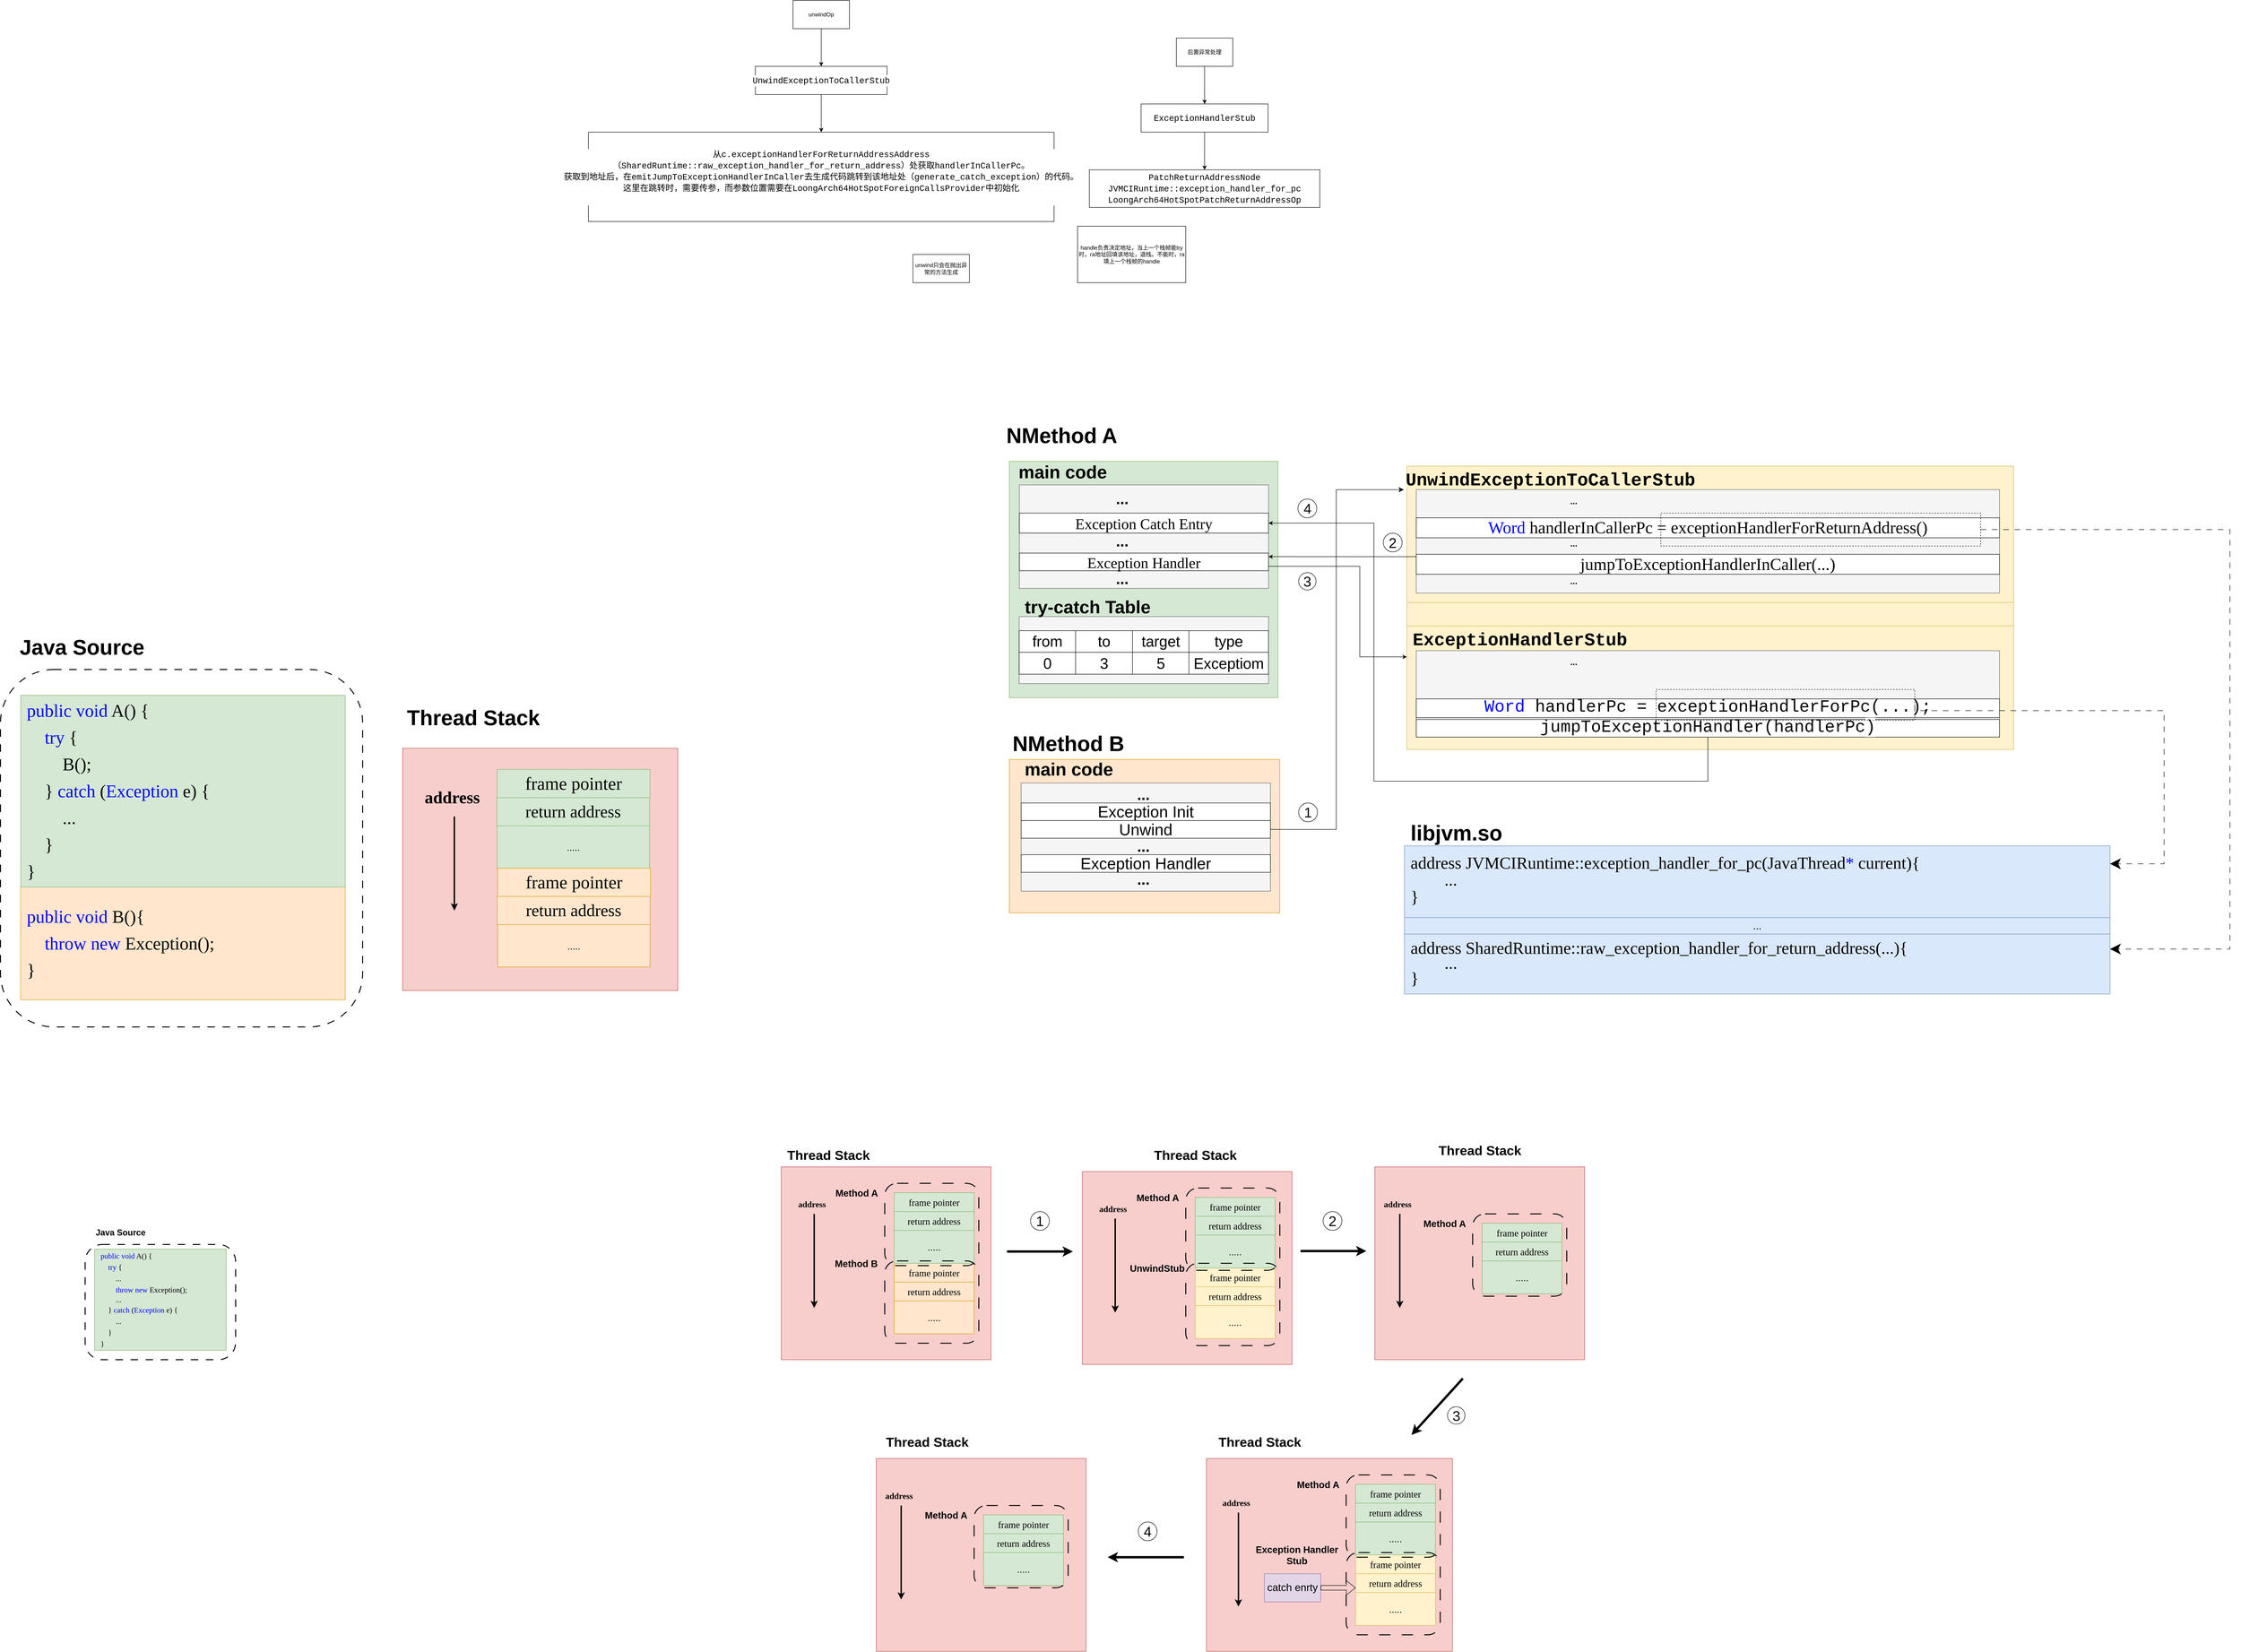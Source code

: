 <mxfile version="26.0.16">
  <diagram name="Page-1" id="4YrAdiVkWdqYPJvzFATW">
    <mxGraphModel dx="5219" dy="3057" grid="1" gridSize="10" guides="1" tooltips="1" connect="0" arrows="1" fold="1" page="1" pageScale="1" pageWidth="827" pageHeight="1169" math="0" shadow="0">
      <root>
        <mxCell id="0" />
        <mxCell id="1" parent="0" />
        <mxCell id="Yd-jyAuAfmwtTGMBvbzd-26" value="" style="rounded=0;whiteSpace=wrap;html=1;fillColor=#ffe6cc;strokeColor=#d79b00;" parent="1" vertex="1">
          <mxGeometry x="565" y="1443.75" width="575" height="326.25" as="geometry" />
        </mxCell>
        <mxCell id="Yd-jyAuAfmwtTGMBvbzd-25" value="" style="rounded=0;whiteSpace=wrap;html=1;fillColor=#d5e8d4;strokeColor=#82b366;" parent="1" vertex="1">
          <mxGeometry x="565" y="810" width="571" height="502.5" as="geometry" />
        </mxCell>
        <mxCell id="Yd-jyAuAfmwtTGMBvbzd-23" value="" style="rounded=0;whiteSpace=wrap;html=1;fillColor=#f8cecc;strokeColor=#b85450;" parent="1" vertex="1">
          <mxGeometry x="-725" y="1420" width="585" height="515" as="geometry" />
        </mxCell>
        <mxCell id="Yd-jyAuAfmwtTGMBvbzd-8" value="" style="rounded=0;whiteSpace=wrap;html=1;fillColor=#fff2cc;strokeColor=#d6b656;" parent="1" vertex="1">
          <mxGeometry x="1410" y="1160" width="1290" height="262.5" as="geometry" />
        </mxCell>
        <mxCell id="Yd-jyAuAfmwtTGMBvbzd-7" value="" style="rounded=0;whiteSpace=wrap;html=1;fillColor=#fff2cc;strokeColor=#d6b656;" parent="1" vertex="1">
          <mxGeometry x="1410" y="1110" width="1290" height="50" as="geometry" />
        </mxCell>
        <mxCell id="Yd-jyAuAfmwtTGMBvbzd-1" value="" style="rounded=0;whiteSpace=wrap;html=1;fillColor=#fff2cc;strokeColor=#d6b656;" parent="1" vertex="1">
          <mxGeometry x="1410" y="820" width="1290" height="290" as="geometry" />
        </mxCell>
        <mxCell id="ouLHwBcPtctMDlgviZbk-109" value="" style="rounded=0;whiteSpace=wrap;html=1;fillColor=#f5f5f5;fontColor=#333333;strokeColor=#666666;" parent="1" vertex="1">
          <mxGeometry x="585.75" y="1140" width="530.25" height="142.5" as="geometry" />
        </mxCell>
        <mxCell id="r-9AEfIxWcx4-3-EoZzo-4" value="" style="edgeStyle=orthogonalEdgeStyle;rounded=0;orthogonalLoop=1;jettySize=auto;html=1;" parent="1" source="r-9AEfIxWcx4-3-EoZzo-1" target="r-9AEfIxWcx4-3-EoZzo-3" edge="1">
          <mxGeometry relative="1" as="geometry" />
        </mxCell>
        <mxCell id="r-9AEfIxWcx4-3-EoZzo-1" value="unwindOp" style="rounded=0;whiteSpace=wrap;html=1;" parent="1" vertex="1">
          <mxGeometry x="105" y="-170" width="120" height="60" as="geometry" />
        </mxCell>
        <mxCell id="r-9AEfIxWcx4-3-EoZzo-7" value="" style="edgeStyle=orthogonalEdgeStyle;rounded=0;orthogonalLoop=1;jettySize=auto;html=1;" parent="1" source="r-9AEfIxWcx4-3-EoZzo-3" target="r-9AEfIxWcx4-3-EoZzo-6" edge="1">
          <mxGeometry relative="1" as="geometry" />
        </mxCell>
        <mxCell id="r-9AEfIxWcx4-3-EoZzo-3" value="&lt;div style=&quot;background-color: rgb(255, 255, 255); font-family: Consolas, &amp;quot;Courier New&amp;quot;, monospace; font-size: 18px; line-height: 24px; white-space: pre;&quot;&gt;UnwindExceptionToCallerStub&lt;/div&gt;" style="rounded=0;whiteSpace=wrap;html=1;" parent="1" vertex="1">
          <mxGeometry x="25" y="-30" width="280" height="60" as="geometry" />
        </mxCell>
        <mxCell id="r-9AEfIxWcx4-3-EoZzo-6" value="&lt;div style=&quot;background-color: rgb(255, 255, 255); font-family: Consolas, &amp;quot;Courier New&amp;quot;, monospace; font-size: 18px; line-height: 24px; white-space: pre;&quot;&gt;从&lt;span style=&quot;color: light-dark(rgb(0, 0, 0), rgb(255, 255, 255));&quot;&gt;c.exceptionHandlerForReturnAddressAddress&lt;/span&gt;&lt;/div&gt;&lt;div style=&quot;background-color: rgb(255, 255, 255); font-family: Consolas, &amp;quot;Courier New&amp;quot;, monospace; font-size: 18px; line-height: 24px; white-space: pre;&quot;&gt;&lt;span style=&quot;color: light-dark(rgb(0, 0, 0), rgb(255, 255, 255));&quot;&gt;（&lt;/span&gt;&lt;span style=&quot;color: light-dark(rgb(0, 0, 0), rgb(255, 255, 255));&quot;&gt;SharedRuntime::raw_exception_handler_for_return_address&lt;/span&gt;&lt;span style=&quot;color: light-dark(rgb(0, 0, 0), rgb(255, 255, 255));&quot;&gt;）处获取&lt;/span&gt;&lt;span style=&quot;color: light-dark(rgb(0, 0, 0), rgb(255, 255, 255));&quot;&gt;handlerInCallerPc。&lt;/span&gt;&lt;/div&gt;&lt;div style=&quot;background-color: rgb(255, 255, 255); font-family: Consolas, &amp;quot;Courier New&amp;quot;, monospace; font-size: 18px; line-height: 24px; white-space: pre;&quot;&gt;&lt;span style=&quot;color: light-dark(rgb(0, 0, 0), rgb(255, 255, 255));&quot;&gt;获取到地址后，在&lt;/span&gt;&lt;span style=&quot;color: light-dark(rgb(0, 0, 0), rgb(255, 255, 255));&quot;&gt;emitJumpToExceptionHandlerInCaller去生成代码跳转到该地址处（&lt;/span&gt;&lt;span style=&quot;color: light-dark(rgb(0, 0, 0), rgb(255, 255, 255));&quot;&gt;generate_catch_exception&lt;/span&gt;&lt;span style=&quot;color: light-dark(rgb(0, 0, 0), rgb(255, 255, 255)); background-color: light-dark(rgb(255, 255, 255), rgb(18, 18, 18));&quot;&gt;）的代码。&lt;/span&gt;&lt;/div&gt;&lt;div style=&quot;background-color: rgb(255, 255, 255); font-family: Consolas, &amp;quot;Courier New&amp;quot;, monospace; font-size: 18px; line-height: 24px; white-space: pre;&quot;&gt;&lt;span style=&quot;color: light-dark(rgb(0, 0, 0), rgb(255, 255, 255));&quot;&gt;这里在跳转时，需要传参，而参数位置需要在&lt;/span&gt;&lt;span style=&quot;color: light-dark(rgb(0, 0, 0), rgb(255, 255, 255));&quot;&gt;LoongArch64HotSpotForeignCallsProvider中初始化&lt;/span&gt;&lt;/div&gt;&lt;div style=&quot;background-color: rgb(255, 255, 255); font-family: Consolas, &amp;quot;Courier New&amp;quot;, monospace; font-size: 18px; line-height: 24px; white-space: pre;&quot;&gt;&lt;span style=&quot;color: light-dark(rgb(0, 0, 0), rgb(255, 255, 255));&quot;&gt;&lt;br&gt;&lt;/span&gt;&lt;/div&gt;" style="rounded=0;whiteSpace=wrap;html=1;" parent="1" vertex="1">
          <mxGeometry x="-330" y="110" width="990" height="190" as="geometry" />
        </mxCell>
        <mxCell id="r-9AEfIxWcx4-3-EoZzo-10" value="" style="edgeStyle=orthogonalEdgeStyle;rounded=0;orthogonalLoop=1;jettySize=auto;html=1;" parent="1" source="r-9AEfIxWcx4-3-EoZzo-8" target="r-9AEfIxWcx4-3-EoZzo-9" edge="1">
          <mxGeometry relative="1" as="geometry" />
        </mxCell>
        <mxCell id="r-9AEfIxWcx4-3-EoZzo-8" value="后置异常处理" style="rounded=0;whiteSpace=wrap;html=1;" parent="1" vertex="1">
          <mxGeometry x="920" y="-90" width="120" height="60" as="geometry" />
        </mxCell>
        <mxCell id="r-9AEfIxWcx4-3-EoZzo-12" value="" style="edgeStyle=orthogonalEdgeStyle;rounded=0;orthogonalLoop=1;jettySize=auto;html=1;" parent="1" source="r-9AEfIxWcx4-3-EoZzo-9" target="r-9AEfIxWcx4-3-EoZzo-11" edge="1">
          <mxGeometry relative="1" as="geometry" />
        </mxCell>
        <mxCell id="r-9AEfIxWcx4-3-EoZzo-9" value="&lt;div style=&quot;background-color: rgb(255, 255, 255); font-family: Consolas, &amp;quot;Courier New&amp;quot;, monospace; font-size: 18px; line-height: 24px; white-space: pre;&quot;&gt;ExceptionHandlerStub&lt;/div&gt;" style="whiteSpace=wrap;html=1;rounded=0;" parent="1" vertex="1">
          <mxGeometry x="845" y="50" width="270" height="60" as="geometry" />
        </mxCell>
        <mxCell id="r-9AEfIxWcx4-3-EoZzo-11" value="&lt;div style=&quot;background-color: rgb(255, 255, 255); font-family: Consolas, &amp;quot;Courier New&amp;quot;, monospace; font-size: 18px; line-height: 24px; white-space: pre;&quot;&gt;PatchReturnAddressNode&lt;/div&gt;&lt;div style=&quot;background-color: rgb(255, 255, 255); font-family: Consolas, &amp;quot;Courier New&amp;quot;, monospace; font-size: 18px; line-height: 24px; white-space: pre;&quot;&gt;&lt;div style=&quot;line-height: 24px;&quot;&gt;JVMCIRuntime::exception_handler_for_pc&lt;/div&gt;&lt;div style=&quot;line-height: 24px;&quot;&gt;&lt;div style=&quot;line-height: 24px;&quot;&gt;LoongArch64HotSpotPatchReturnAddressOp&lt;/div&gt;&lt;/div&gt;&lt;/div&gt;" style="whiteSpace=wrap;html=1;rounded=0;" parent="1" vertex="1">
          <mxGeometry x="735" y="190" width="490" height="80" as="geometry" />
        </mxCell>
        <mxCell id="r-9AEfIxWcx4-3-EoZzo-14" value="handle负责决定地址，当上一个栈帧能try时，ra地址回填该地址，退栈。不能时，ra填上一个栈帧的handle" style="whiteSpace=wrap;html=1;" parent="1" vertex="1">
          <mxGeometry x="710" y="310" width="230" height="120" as="geometry" />
        </mxCell>
        <mxCell id="r-9AEfIxWcx4-3-EoZzo-15" value="unwind只会在抛出异常的方法生成" style="whiteSpace=wrap;html=1;" parent="1" vertex="1">
          <mxGeometry x="360" y="370" width="120" height="60" as="geometry" />
        </mxCell>
        <mxCell id="EBi-hcrwRFbOIUl8jDD--5" value="&lt;div style=&quot;white-space: pre; line-height: 150%;&quot;&gt;&lt;div&gt;&lt;font face=&quot;Verdana&quot; style=&quot;line-height: 150%; font-size: 38px;&quot;&gt;&lt;span style=&quot;color: rgb(0, 0, 255);&quot;&gt;public&lt;/span&gt; &lt;span style=&quot;color: rgb(0, 0, 255);&quot;&gt;void&lt;/span&gt; B(){&lt;/font&gt;&lt;/div&gt;&lt;div&gt;&lt;font face=&quot;Verdana&quot; style=&quot;line-height: 150%; font-size: 38px;&quot;&gt;&amp;nbsp; &amp;nbsp; &lt;span style=&quot;color: rgb(0, 0, 255);&quot;&gt;throw&lt;/span&gt; &lt;span style=&quot;color: rgb(0, 0, 255);&quot;&gt;new&lt;/span&gt; Exception();&lt;/font&gt;&lt;/div&gt;&lt;div&gt;&lt;font face=&quot;Verdana&quot; style=&quot;line-height: 150%; font-size: 38px;&quot;&gt;}&lt;/font&gt;&lt;/div&gt;&lt;/div&gt;" style="rounded=0;whiteSpace=wrap;html=1;align=left;fillColor=#ffe6cc;strokeColor=#d79b00;spacing=13;" parent="1" vertex="1">
          <mxGeometry x="-1537" y="1715" width="690" height="240" as="geometry" />
        </mxCell>
        <mxCell id="EBi-hcrwRFbOIUl8jDD--7" value="&lt;div style=&quot;white-space: pre; line-height: 150%;&quot;&gt;&lt;div&gt;&lt;font face=&quot;Verdana&quot; style=&quot;line-height: 150%; font-size: 38px;&quot;&gt;&lt;span style=&quot;color: rgb(0, 0, 255);&quot;&gt;public&lt;/span&gt; &lt;span style=&quot;color: rgb(0, 0, 255);&quot;&gt;void&lt;/span&gt; A() {&lt;/font&gt;&lt;/div&gt;&lt;div&gt;&lt;font face=&quot;Verdana&quot; style=&quot;line-height: 150%; font-size: 38px;&quot;&gt;&amp;nbsp; &amp;nbsp; &lt;span style=&quot;background-color: light-dark(rgb(213, 232, 212), rgb(255, 255, 255));&quot;&gt;&lt;span style=&quot;color: rgb(0, 0, 255);&quot;&gt;try&lt;/span&gt;&lt;span style=&quot;color: light-dark(rgb(0, 0, 0), rgb(255, 255, 255));&quot;&gt; {&lt;/span&gt;&lt;/span&gt;&lt;/font&gt;&lt;/div&gt;&lt;div&gt;&lt;div&gt;&lt;font face=&quot;Verdana&quot; style=&quot;background-color: light-dark(rgb(213, 232, 212), rgb(255, 255, 255)); line-height: 150%; font-size: 38px;&quot;&gt;&amp;nbsp; &amp;nbsp;     B();&lt;/font&gt;&lt;/div&gt;&lt;div&gt;&lt;font face=&quot;Verdana&quot; style=&quot;background-color: light-dark(rgb(213, 232, 212), rgb(255, 255, 255)); line-height: 150%; font-size: 38px;&quot;&gt;    } &lt;span style=&quot;color: rgb(0, 0, 255);&quot;&gt;catch&lt;/span&gt; (&lt;span style=&quot;color: rgb(0, 0, 255);&quot;&gt;Exception&lt;/span&gt; e) {&lt;/font&gt;&lt;/div&gt;&lt;div&gt;&lt;font face=&quot;Verdana&quot; style=&quot;background-color: light-dark(rgb(213, 232, 212), rgb(255, 255, 255)); line-height: 150%; font-size: 38px;&quot;&gt;&amp;nbsp; &amp;nbsp;     &lt;font style=&quot;color: rgb(0, 0, 0);&quot;&gt;...&lt;/font&gt;&lt;/font&gt;&lt;/div&gt;&lt;/div&gt;&lt;div&gt;&lt;font face=&quot;Verdana&quot; style=&quot;line-height: 150%; font-size: 38px;&quot;&gt;&lt;span style=&quot;color: light-dark(rgb(0, 0, 0), rgb(255, 255, 255)); background-color: light-dark(rgb(213, 232, 212), rgb(255, 255, 255));&quot;&gt;    }&lt;/span&gt;&lt;/font&gt;&lt;/div&gt;&lt;div&gt;&lt;font face=&quot;Verdana&quot; style=&quot;line-height: 150%; font-size: 38px;&quot;&gt;}&lt;/font&gt;&lt;/div&gt;&lt;/div&gt;" style="rounded=0;whiteSpace=wrap;html=1;align=left;fillColor=#d5e8d4;strokeColor=#82b366;spacing=13;" parent="1" vertex="1">
          <mxGeometry x="-1537" y="1307.5" width="690" height="407.5" as="geometry" />
        </mxCell>
        <mxCell id="EBi-hcrwRFbOIUl8jDD--14" value="" style="rounded=0;whiteSpace=wrap;html=1;fillColor=#f5f5f5;fontColor=#333333;strokeColor=#666666;" parent="1" vertex="1">
          <mxGeometry x="590" y="1493.75" width="530" height="230" as="geometry" />
        </mxCell>
        <mxCell id="EBi-hcrwRFbOIUl8jDD--15" value="&lt;font&gt;Exception Init&lt;/font&gt;" style="rounded=0;whiteSpace=wrap;html=1;fontSize=34;" parent="1" vertex="1">
          <mxGeometry x="590" y="1536.25" width="530" height="37.5" as="geometry" />
        </mxCell>
        <mxCell id="EBi-hcrwRFbOIUl8jDD--16" value="&lt;b&gt;&lt;font style=&quot;font-size: 45px;&quot;&gt;NMethod B&lt;/font&gt;&lt;/b&gt;" style="text;html=1;align=center;verticalAlign=middle;resizable=0;points=[];autosize=1;strokeColor=none;fillColor=none;" parent="1" vertex="1">
          <mxGeometry x="560" y="1375" width="260" height="70" as="geometry" />
        </mxCell>
        <mxCell id="EBi-hcrwRFbOIUl8jDD--17" value="&lt;b&gt;&lt;font&gt;main code&lt;/font&gt;&lt;/b&gt;" style="text;html=1;align=center;verticalAlign=middle;resizable=0;points=[];autosize=1;strokeColor=none;fillColor=none;fontSize=38;" parent="1" vertex="1">
          <mxGeometry x="586.25" y="1435" width="210" height="60" as="geometry" />
        </mxCell>
        <mxCell id="EBi-hcrwRFbOIUl8jDD--21" value="&lt;b&gt;&lt;font&gt;...&lt;/font&gt;&lt;/b&gt;" style="text;html=1;align=center;verticalAlign=middle;whiteSpace=wrap;rounded=0;fontSize=32;" parent="1" vertex="1">
          <mxGeometry x="820" y="1503.75" width="60" height="30" as="geometry" />
        </mxCell>
        <mxCell id="EBi-hcrwRFbOIUl8jDD--22" value="&lt;b&gt;&lt;font&gt;...&lt;/font&gt;&lt;/b&gt;" style="text;html=1;align=center;verticalAlign=middle;whiteSpace=wrap;rounded=0;fontSize=32;" parent="1" vertex="1">
          <mxGeometry x="820" y="1613.75" width="60" height="30" as="geometry" />
        </mxCell>
        <mxCell id="EBi-hcrwRFbOIUl8jDD--23" value="&lt;b&gt;&lt;font&gt;...&lt;/font&gt;&lt;/b&gt;" style="text;html=1;align=center;verticalAlign=middle;whiteSpace=wrap;rounded=0;fontSize=32;" parent="1" vertex="1">
          <mxGeometry x="820" y="1683.75" width="60" height="30" as="geometry" />
        </mxCell>
        <mxCell id="ouLHwBcPtctMDlgviZbk-4" value="&lt;font face=&quot;Verdana&quot; style=&quot;font-size: 36px;&quot;&gt;return address&lt;/font&gt;" style="rounded=0;whiteSpace=wrap;html=1;fillColor=#d5e8d4;strokeColor=#82b366;" parent="1" vertex="1">
          <mxGeometry x="-525" y="1525" width="325" height="60" as="geometry" />
        </mxCell>
        <mxCell id="ouLHwBcPtctMDlgviZbk-5" value="&lt;font face=&quot;Verdana&quot; style=&quot;font-size: 38px;&quot;&gt;frame pointer&lt;/font&gt;" style="rounded=0;whiteSpace=wrap;html=1;fillColor=#d5e8d4;strokeColor=#82b366;spacing=13;" parent="1" vertex="1">
          <mxGeometry x="-524" y="1465" width="325" height="60" as="geometry" />
        </mxCell>
        <mxCell id="ouLHwBcPtctMDlgviZbk-6" value="&lt;font style=&quot;font-size: 20px;&quot;&gt;.....&lt;/font&gt;" style="rounded=0;whiteSpace=wrap;html=1;fillColor=#d5e8d4;strokeColor=#82b366;" parent="1" vertex="1">
          <mxGeometry x="-524" y="1585" width="324" height="90" as="geometry" />
        </mxCell>
        <mxCell id="ouLHwBcPtctMDlgviZbk-41" value="" style="rounded=0;whiteSpace=wrap;html=1;fillColor=#f5f5f5;fontColor=#333333;strokeColor=#666666;" parent="1" vertex="1">
          <mxGeometry x="586.25" y="860" width="529.75" height="220" as="geometry" />
        </mxCell>
        <mxCell id="ouLHwBcPtctMDlgviZbk-42" value="&lt;font style=&quot;font-size: 32px;&quot; face=&quot;Verdana&quot;&gt;Exception Catch Entry&lt;/font&gt;" style="rounded=0;whiteSpace=wrap;html=1;fontSize=38;" parent="1" vertex="1">
          <mxGeometry x="586.25" y="920" width="529.75" height="42.5" as="geometry" />
        </mxCell>
        <mxCell id="ouLHwBcPtctMDlgviZbk-43" value="&lt;b&gt;&lt;font&gt;NMethod A&lt;/font&gt;&lt;/b&gt;" style="text;html=1;align=center;verticalAlign=middle;resizable=0;points=[];autosize=1;strokeColor=none;fillColor=none;fontSize=45;" parent="1" vertex="1">
          <mxGeometry x="546" y="720" width="260" height="70" as="geometry" />
        </mxCell>
        <mxCell id="ouLHwBcPtctMDlgviZbk-44" value="&lt;b&gt;&lt;font&gt;main code&lt;/font&gt;&lt;/b&gt;" style="text;html=1;align=center;verticalAlign=middle;resizable=0;points=[];autosize=1;strokeColor=none;fillColor=none;fontSize=38;" parent="1" vertex="1">
          <mxGeometry x="572.75" y="802.5" width="210" height="60" as="geometry" />
        </mxCell>
        <mxCell id="Yd-jyAuAfmwtTGMBvbzd-20" style="edgeStyle=orthogonalEdgeStyle;rounded=0;orthogonalLoop=1;jettySize=auto;html=1;entryX=0;entryY=0.25;entryDx=0;entryDy=0;exitX=1;exitY=0.75;exitDx=0;exitDy=0;" parent="1" source="ouLHwBcPtctMDlgviZbk-45" target="Yd-jyAuAfmwtTGMBvbzd-8" edge="1">
          <mxGeometry relative="1" as="geometry">
            <Array as="points">
              <mxPoint x="1310" y="1033" />
              <mxPoint x="1310" y="1226" />
            </Array>
          </mxGeometry>
        </mxCell>
        <mxCell id="ouLHwBcPtctMDlgviZbk-45" value="&lt;font style=&quot;font-size: 32px;&quot; face=&quot;Verdana&quot;&gt;Exception Handler&lt;/font&gt;" style="rounded=0;whiteSpace=wrap;html=1;fontSize=38;" parent="1" vertex="1">
          <mxGeometry x="586.25" y="1005" width="529.75" height="37.5" as="geometry" />
        </mxCell>
        <mxCell id="ouLHwBcPtctMDlgviZbk-46" value="&lt;b&gt;&lt;font&gt;...&lt;/font&gt;&lt;/b&gt;" style="text;html=1;align=center;verticalAlign=middle;whiteSpace=wrap;rounded=0;fontSize=32;" parent="1" vertex="1">
          <mxGeometry x="775" y="875" width="60" height="30" as="geometry" />
        </mxCell>
        <mxCell id="ouLHwBcPtctMDlgviZbk-47" value="&lt;b&gt;&lt;font&gt;...&lt;/font&gt;&lt;/b&gt;" style="text;html=1;align=center;verticalAlign=middle;whiteSpace=wrap;rounded=0;fontSize=32;" parent="1" vertex="1">
          <mxGeometry x="775" y="965" width="60" height="30" as="geometry" />
        </mxCell>
        <mxCell id="ouLHwBcPtctMDlgviZbk-48" value="&lt;b&gt;&lt;font&gt;...&lt;/font&gt;&lt;/b&gt;" style="text;html=1;align=center;verticalAlign=middle;whiteSpace=wrap;rounded=0;fontSize=32;" parent="1" vertex="1">
          <mxGeometry x="775" y="1045" width="60" height="30" as="geometry" />
        </mxCell>
        <mxCell id="ouLHwBcPtctMDlgviZbk-59" value="" style="shape=table;startSize=0;container=1;collapsible=0;childLayout=tableLayout;fontSize=16;" parent="1" vertex="1">
          <mxGeometry x="585.75" y="1170" width="530.25" height="92.5" as="geometry" />
        </mxCell>
        <mxCell id="ouLHwBcPtctMDlgviZbk-75" style="shape=tableRow;horizontal=0;startSize=0;swimlaneHead=0;swimlaneBody=0;strokeColor=inherit;top=0;left=0;bottom=0;right=0;collapsible=0;dropTarget=0;fillColor=none;points=[[0,0.5],[1,0.5]];portConstraint=eastwest;fontSize=16;" parent="ouLHwBcPtctMDlgviZbk-59" vertex="1">
          <mxGeometry width="530.25" height="46" as="geometry" />
        </mxCell>
        <mxCell id="ouLHwBcPtctMDlgviZbk-76" value="&lt;font&gt;from&lt;/font&gt;" style="shape=partialRectangle;html=1;whiteSpace=wrap;connectable=0;strokeColor=inherit;overflow=hidden;fillColor=none;top=0;left=0;bottom=0;right=0;pointerEvents=1;fontSize=32;" parent="ouLHwBcPtctMDlgviZbk-75" vertex="1">
          <mxGeometry width="120" height="46" as="geometry">
            <mxRectangle width="120" height="46" as="alternateBounds" />
          </mxGeometry>
        </mxCell>
        <mxCell id="ouLHwBcPtctMDlgviZbk-77" value="&lt;font&gt;to&lt;/font&gt;" style="shape=partialRectangle;html=1;whiteSpace=wrap;connectable=0;strokeColor=inherit;overflow=hidden;fillColor=none;top=0;left=0;bottom=0;right=0;pointerEvents=1;fontSize=32;" parent="ouLHwBcPtctMDlgviZbk-75" vertex="1">
          <mxGeometry x="120" width="121" height="46" as="geometry">
            <mxRectangle width="121" height="46" as="alternateBounds" />
          </mxGeometry>
        </mxCell>
        <mxCell id="ouLHwBcPtctMDlgviZbk-81" value="&lt;font&gt;target&lt;/font&gt;" style="shape=partialRectangle;html=1;whiteSpace=wrap;connectable=0;strokeColor=inherit;overflow=hidden;fillColor=none;top=0;left=0;bottom=0;right=0;pointerEvents=1;fontSize=32;" parent="ouLHwBcPtctMDlgviZbk-75" vertex="1">
          <mxGeometry x="241" width="120" height="46" as="geometry">
            <mxRectangle width="120" height="46" as="alternateBounds" />
          </mxGeometry>
        </mxCell>
        <mxCell id="ouLHwBcPtctMDlgviZbk-82" value="&lt;font&gt;type&lt;/font&gt;" style="shape=partialRectangle;html=1;whiteSpace=wrap;connectable=0;strokeColor=inherit;overflow=hidden;fillColor=none;top=0;left=0;bottom=0;right=0;pointerEvents=1;fontSize=32;" parent="ouLHwBcPtctMDlgviZbk-75" vertex="1">
          <mxGeometry x="361" width="169" height="46" as="geometry">
            <mxRectangle width="169" height="46" as="alternateBounds" />
          </mxGeometry>
        </mxCell>
        <mxCell id="ouLHwBcPtctMDlgviZbk-83" style="shape=tableRow;horizontal=0;startSize=0;swimlaneHead=0;swimlaneBody=0;strokeColor=inherit;top=0;left=0;bottom=0;right=0;collapsible=0;dropTarget=0;fillColor=none;points=[[0,0.5],[1,0.5]];portConstraint=eastwest;fontSize=16;" parent="ouLHwBcPtctMDlgviZbk-59" vertex="1">
          <mxGeometry y="46" width="530.25" height="47" as="geometry" />
        </mxCell>
        <mxCell id="ouLHwBcPtctMDlgviZbk-84" value="0" style="shape=partialRectangle;html=1;whiteSpace=wrap;connectable=0;strokeColor=inherit;overflow=hidden;fillColor=none;top=0;left=0;bottom=0;right=0;pointerEvents=1;fontSize=32;" parent="ouLHwBcPtctMDlgviZbk-83" vertex="1">
          <mxGeometry width="120" height="47" as="geometry">
            <mxRectangle width="120" height="47" as="alternateBounds" />
          </mxGeometry>
        </mxCell>
        <mxCell id="ouLHwBcPtctMDlgviZbk-85" value="3" style="shape=partialRectangle;html=1;whiteSpace=wrap;connectable=0;strokeColor=inherit;overflow=hidden;fillColor=none;top=0;left=0;bottom=0;right=0;pointerEvents=1;fontSize=32;" parent="ouLHwBcPtctMDlgviZbk-83" vertex="1">
          <mxGeometry x="120" width="121" height="47" as="geometry">
            <mxRectangle width="121" height="47" as="alternateBounds" />
          </mxGeometry>
        </mxCell>
        <mxCell id="ouLHwBcPtctMDlgviZbk-86" value="5" style="shape=partialRectangle;html=1;whiteSpace=wrap;connectable=0;strokeColor=inherit;overflow=hidden;fillColor=none;top=0;left=0;bottom=0;right=0;pointerEvents=1;fontSize=32;" parent="ouLHwBcPtctMDlgviZbk-83" vertex="1">
          <mxGeometry x="241" width="120" height="47" as="geometry">
            <mxRectangle width="120" height="47" as="alternateBounds" />
          </mxGeometry>
        </mxCell>
        <mxCell id="ouLHwBcPtctMDlgviZbk-87" value="Exceptiom" style="shape=partialRectangle;html=1;whiteSpace=wrap;connectable=0;strokeColor=inherit;overflow=hidden;fillColor=none;top=0;left=0;bottom=0;right=0;pointerEvents=1;fontSize=32;" parent="ouLHwBcPtctMDlgviZbk-83" vertex="1">
          <mxGeometry x="361" width="169" height="47" as="geometry">
            <mxRectangle width="169" height="47" as="alternateBounds" />
          </mxGeometry>
        </mxCell>
        <mxCell id="ouLHwBcPtctMDlgviZbk-110" value="&lt;b&gt;&lt;font style=&quot;font-size: 38px;&quot;&gt;try-catch Table&lt;/font&gt;&lt;/b&gt;" style="text;html=1;align=center;verticalAlign=middle;resizable=0;points=[];autosize=1;strokeColor=none;fillColor=none;" parent="1" vertex="1">
          <mxGeometry x="586.25" y="1090" width="290" height="60" as="geometry" />
        </mxCell>
        <mxCell id="ouLHwBcPtctMDlgviZbk-111" value="&lt;div style=&quot;line-height: 24px;&quot;&gt;&lt;div style=&quot;white-space: pre;&quot;&gt;&lt;div style=&quot;line-height: 24px;&quot;&gt;&lt;div style=&quot;line-height: 24px;&quot;&gt;&lt;span style=&quot;background-color: light-dark(rgb(218, 232, 252), rgb(18, 18, 18));&quot;&gt;&lt;font face=&quot;Verdana&quot; style=&quot;font-size: 36px;&quot;&gt;address SharedRuntime::raw_exception_handler_for_return_address(...){&lt;/font&gt;&lt;/span&gt;&lt;/div&gt;&lt;div style=&quot;line-height: 24px;&quot;&gt;&lt;span style=&quot;background-color: light-dark(rgb(218, 232, 252), rgb(18, 18, 18));&quot;&gt;&lt;font face=&quot;Verdana&quot; style=&quot;font-size: 36px;&quot;&gt;&lt;span style=&quot;white-space: pre;&quot;&gt;&#x9;&lt;/span&gt;...&lt;br&gt;&lt;/font&gt;&lt;/span&gt;&lt;/div&gt;&lt;div style=&quot;line-height: 24px;&quot;&gt;&lt;span style=&quot;background-color: light-dark(rgb(218, 232, 252), rgb(18, 18, 18));&quot;&gt;&lt;font face=&quot;Verdana&quot; style=&quot;font-size: 36px;&quot;&gt;}&lt;/font&gt;&lt;/span&gt;&lt;/div&gt;&lt;/div&gt;&lt;/div&gt;&lt;/div&gt;" style="rounded=0;whiteSpace=wrap;html=1;fillColor=#dae8fc;strokeColor=#6c8ebf;align=left;verticalAlign=top;spacing=13;" parent="1" vertex="1">
          <mxGeometry x="1405" y="1815" width="1500" height="127.5" as="geometry" />
        </mxCell>
        <mxCell id="ouLHwBcPtctMDlgviZbk-112" value="&lt;font style=&quot;font-size: 45px;&quot;&gt;&lt;b&gt;libjvm.so&lt;/b&gt;&lt;/font&gt;" style="text;html=1;align=center;verticalAlign=middle;resizable=0;points=[];autosize=1;strokeColor=none;fillColor=none;fontSize=28;" parent="1" vertex="1">
          <mxGeometry x="1405" y="1565" width="220" height="70" as="geometry" />
        </mxCell>
        <mxCell id="ouLHwBcPtctMDlgviZbk-113" value="&lt;font style=&quot;font-size: 22px;&quot;&gt;...&lt;/font&gt;" style="rounded=0;whiteSpace=wrap;html=1;fillColor=#dae8fc;strokeColor=#6c8ebf;" parent="1" vertex="1">
          <mxGeometry x="1405" y="1780" width="1500" height="35" as="geometry" />
        </mxCell>
        <mxCell id="ouLHwBcPtctMDlgviZbk-114" value="&lt;div style=&quot;forced-color-adjust: none; color: rgb(0, 0, 0); font-style: normal; font-variant-ligatures: normal; font-variant-caps: normal; font-weight: 400; letter-spacing: normal; orphans: 2; text-indent: 0px; text-transform: none; widows: 2; word-spacing: 0px; -webkit-text-stroke-width: 0px; white-space: pre; text-decoration-thickness: initial; text-decoration-style: initial; text-decoration-color: initial;&quot;&gt;&lt;div style=&quot;line-height: 100%;&quot;&gt;&lt;div&gt;&lt;span style=&quot;background-color: light-dark(rgb(218, 232, 252), rgb(237, 237, 237));&quot;&gt;&lt;font face=&quot;Verdana&quot; style=&quot;line-height: 100%; font-size: 36px;&quot;&gt;address JVMCIRuntime::exception_handler_for_pc(JavaThread&lt;span style=&quot;color: rgb(0, 0, 255);&quot;&gt;*&lt;/span&gt; current){&lt;/font&gt;&lt;/span&gt;&lt;/div&gt;&lt;div&gt;&lt;span style=&quot;background-color: light-dark(rgb(218, 232, 252), rgb(237, 237, 237));&quot;&gt;&lt;font face=&quot;Verdana&quot; style=&quot;line-height: 100%; font-size: 36px;&quot;&gt;&#x9;...&lt;br&gt;&lt;/font&gt;&lt;/span&gt;&lt;/div&gt;&lt;div&gt;&lt;span style=&quot;background-color: light-dark(rgb(218, 232, 252), rgb(237, 237, 237));&quot;&gt;&lt;font face=&quot;Verdana&quot; style=&quot;line-height: 100%; font-size: 36px;&quot;&gt;}&lt;/font&gt;&lt;/span&gt;&lt;/div&gt;&lt;/div&gt;&lt;/div&gt;" style="text;whiteSpace=wrap;html=1;fillColor=#dae8fc;strokeColor=#6c8ebf;spacing=13;verticalAlign=top;align=left;" parent="1" vertex="1">
          <mxGeometry x="1405" y="1627.5" width="1500" height="152.5" as="geometry" />
        </mxCell>
        <mxCell id="ouLHwBcPtctMDlgviZbk-121" value="&lt;span style=&quot;font-family: Consolas, &amp;quot;Courier New&amp;quot;, monospace; white-space-collapse: preserve; background-color: light-dark(rgb(255, 242, 204), rgb(255, 255, 255));&quot;&gt;&lt;font style=&quot;font-size: 38px;&quot;&gt;&lt;b style=&quot;&quot;&gt;UnwindExceptionToCallerStub&lt;/b&gt;&lt;/font&gt;&lt;/span&gt;" style="text;html=1;align=center;verticalAlign=middle;resizable=0;points=[];autosize=1;strokeColor=none;fillColor=none;" parent="1" vertex="1">
          <mxGeometry x="1420" y="820" width="590" height="60" as="geometry" />
        </mxCell>
        <mxCell id="ouLHwBcPtctMDlgviZbk-122" value="" style="rounded=0;whiteSpace=wrap;html=1;fillColor=#f5f5f5;fontColor=#333333;strokeColor=#666666;" parent="1" vertex="1">
          <mxGeometry x="1430" y="870" width="1240" height="220" as="geometry" />
        </mxCell>
        <mxCell id="ouLHwBcPtctMDlgviZbk-123" value="&lt;div style=&quot;background-color: rgb(255, 255, 255); line-height: 24px; white-space: pre;&quot;&gt;&lt;font face=&quot;Verdana&quot; style=&quot;font-size: 36px; line-height: 100%;&quot;&gt;&lt;span style=&quot;color: rgb(0, 0, 255);&quot;&gt;Word&lt;/span&gt; handlerInCallerPc = exceptionHandlerForReturnAddress()&lt;/font&gt;&lt;/div&gt;" style="rounded=0;whiteSpace=wrap;html=1;" parent="1" vertex="1">
          <mxGeometry x="1430" y="930" width="1240" height="42.5" as="geometry" />
        </mxCell>
        <mxCell id="Yd-jyAuAfmwtTGMBvbzd-15" style="edgeStyle=orthogonalEdgeStyle;rounded=0;orthogonalLoop=1;jettySize=auto;html=1;entryX=1;entryY=0.75;entryDx=0;entryDy=0;exitX=0;exitY=0.5;exitDx=0;exitDy=0;" parent="1" edge="1">
          <mxGeometry relative="1" as="geometry">
            <mxPoint x="1430" y="1016.3" as="sourcePoint" />
            <mxPoint x="1116" y="1012.55" as="targetPoint" />
            <Array as="points">
              <mxPoint x="1430" y="1012.55" />
            </Array>
          </mxGeometry>
        </mxCell>
        <mxCell id="ouLHwBcPtctMDlgviZbk-124" value="&lt;div style=&quot;background-color: rgb(255, 255, 255); line-height: 24px; white-space: pre;&quot;&gt;&lt;font face=&quot;Verdana&quot; style=&quot;font-size: 36px; line-height: 100%;&quot;&gt;jumpToExceptionHandlerInCaller(...)&lt;/font&gt;&lt;/div&gt;" style="rounded=0;whiteSpace=wrap;html=1;" parent="1" vertex="1">
          <mxGeometry x="1430" y="1007.5" width="1240" height="42.5" as="geometry" />
        </mxCell>
        <mxCell id="ouLHwBcPtctMDlgviZbk-125" value="&lt;b&gt;&lt;font style=&quot;font-size: 18px;&quot;&gt;...&lt;/font&gt;&lt;/b&gt;" style="text;html=1;align=center;verticalAlign=middle;whiteSpace=wrap;rounded=0;" parent="1" vertex="1">
          <mxGeometry x="1735" y="880" width="60" height="30" as="geometry" />
        </mxCell>
        <mxCell id="ouLHwBcPtctMDlgviZbk-126" value="&lt;b&gt;&lt;font style=&quot;font-size: 18px;&quot;&gt;...&lt;/font&gt;&lt;/b&gt;" style="text;html=1;align=center;verticalAlign=middle;whiteSpace=wrap;rounded=0;" parent="1" vertex="1">
          <mxGeometry x="1735" y="970" width="60" height="30" as="geometry" />
        </mxCell>
        <mxCell id="ouLHwBcPtctMDlgviZbk-127" value="&lt;b&gt;&lt;font style=&quot;font-size: 18px;&quot;&gt;...&lt;/font&gt;&lt;/b&gt;" style="text;html=1;align=center;verticalAlign=middle;whiteSpace=wrap;rounded=0;" parent="1" vertex="1">
          <mxGeometry x="1735" y="1050" width="60" height="30" as="geometry" />
        </mxCell>
        <mxCell id="ouLHwBcPtctMDlgviZbk-128" value="&lt;span style=&quot;font-family: Consolas, &amp;quot;Courier New&amp;quot;, monospace; white-space-collapse: preserve; background-color: light-dark(rgb(255, 242, 204), rgb(255, 255, 255));&quot;&gt;&lt;font style=&quot;font-size: 38px;&quot;&gt;&lt;b style=&quot;&quot;&gt;ExceptionHandlerStub&lt;/b&gt;&lt;/font&gt;&lt;/span&gt;" style="text;html=1;align=center;verticalAlign=middle;resizable=0;points=[];autosize=1;strokeColor=none;fillColor=none;" parent="1" vertex="1">
          <mxGeometry x="1430" y="1160" width="440" height="60" as="geometry" />
        </mxCell>
        <mxCell id="ouLHwBcPtctMDlgviZbk-129" value="" style="rounded=0;whiteSpace=wrap;html=1;fillColor=#f5f5f5;fontColor=#333333;strokeColor=#666666;" parent="1" vertex="1">
          <mxGeometry x="1430" y="1212.5" width="1240" height="180" as="geometry" />
        </mxCell>
        <mxCell id="ouLHwBcPtctMDlgviZbk-130" value="&lt;div style=&quot;background-color: rgb(255, 255, 255); font-family: Consolas, &amp;quot;Courier New&amp;quot;, monospace; line-height: 24px; white-space: pre;&quot;&gt;&lt;div style=&quot;line-height: 24px;&quot;&gt;&lt;font style=&quot;font-size: 36px;&quot;&gt;&lt;span style=&quot;color: rgb(0, 0, 255);&quot;&gt;Word&lt;/span&gt; handlerPc = exceptionHandlerForPc(...);&lt;/font&gt;&lt;/div&gt;&lt;/div&gt;" style="rounded=0;whiteSpace=wrap;html=1;" parent="1" vertex="1">
          <mxGeometry x="1430" y="1315" width="1240" height="40" as="geometry" />
        </mxCell>
        <mxCell id="Yd-jyAuAfmwtTGMBvbzd-19" style="edgeStyle=orthogonalEdgeStyle;rounded=0;orthogonalLoop=1;jettySize=auto;html=1;entryX=1;entryY=0.5;entryDx=0;entryDy=0;" parent="1" source="ouLHwBcPtctMDlgviZbk-131" target="ouLHwBcPtctMDlgviZbk-42" edge="1">
          <mxGeometry relative="1" as="geometry">
            <Array as="points">
              <mxPoint x="2050" y="1490" />
              <mxPoint x="1340" y="1490" />
              <mxPoint x="1340" y="941" />
            </Array>
          </mxGeometry>
        </mxCell>
        <mxCell id="ouLHwBcPtctMDlgviZbk-131" value="&lt;div style=&quot;background-color: rgb(255, 255, 255); font-family: Consolas, &amp;quot;Courier New&amp;quot;, monospace; line-height: 24px; white-space: pre;&quot;&gt;&lt;font style=&quot;font-size: 36px;&quot;&gt;&lt;span style=&quot;color: light-dark(rgb(0, 0, 0), rgb(255, 255, 255));&quot;&gt;jumpToExceptionHandler&lt;/span&gt;(&lt;span style=&quot;color: light-dark(rgb(0, 0, 0), rgb(255, 255, 255));&quot;&gt;handlerPc&lt;/span&gt;&lt;span style=&quot;background-color: light-dark(rgb(255, 255, 255), rgb(18, 18, 18)); color: light-dark(rgb(0, 0, 0), rgb(255, 255, 255));&quot;&gt;)&lt;/span&gt;&lt;/font&gt;&lt;/div&gt;" style="rounded=0;whiteSpace=wrap;html=1;" parent="1" vertex="1">
          <mxGeometry x="1430" y="1358.75" width="1240" height="37.5" as="geometry" />
        </mxCell>
        <mxCell id="ouLHwBcPtctMDlgviZbk-132" value="&lt;b&gt;&lt;font style=&quot;font-size: 18px;&quot;&gt;...&lt;/font&gt;&lt;/b&gt;" style="text;html=1;align=center;verticalAlign=middle;whiteSpace=wrap;rounded=0;" parent="1" vertex="1">
          <mxGeometry x="1735" y="1221.5" width="60" height="30" as="geometry" />
        </mxCell>
        <mxCell id="Yd-jyAuAfmwtTGMBvbzd-4" value="" style="endArrow=classic;html=1;rounded=0;strokeWidth=3;" parent="1" edge="1">
          <mxGeometry width="50" height="50" relative="1" as="geometry">
            <mxPoint x="-615" y="1565" as="sourcePoint" />
            <mxPoint x="-615" y="1765" as="targetPoint" />
          </mxGeometry>
        </mxCell>
        <mxCell id="Yd-jyAuAfmwtTGMBvbzd-6" value="" style="edgeStyle=elbowEdgeStyle;elbow=horizontal;endArrow=classic;html=1;curved=0;rounded=0;endSize=8;startSize=8;exitX=1;exitY=0.5;exitDx=0;exitDy=0;entryX=-0.005;entryY=0.173;entryDx=0;entryDy=0;entryPerimeter=0;" parent="1" source="GZVHFDVIlBrulLA3wp30-13" target="Yd-jyAuAfmwtTGMBvbzd-1" edge="1">
          <mxGeometry width="50" height="50" relative="1" as="geometry">
            <mxPoint x="520" y="1855" as="sourcePoint" />
            <mxPoint x="1045.25" y="947.5" as="targetPoint" />
            <Array as="points">
              <mxPoint x="1260" y="1250" />
            </Array>
          </mxGeometry>
        </mxCell>
        <mxCell id="GZVHFDVIlBrulLA3wp30-15" style="edgeStyle=orthogonalEdgeStyle;rounded=0;orthogonalLoop=1;jettySize=auto;html=1;exitX=1;exitY=0.5;exitDx=0;exitDy=0;entryX=1;entryY=0.25;entryDx=0;entryDy=0;endSize=20;dashed=1;dashPattern=12 12;" parent="1" source="Yd-jyAuAfmwtTGMBvbzd-13" target="ouLHwBcPtctMDlgviZbk-111" edge="1">
          <mxGeometry relative="1" as="geometry">
            <Array as="points">
              <mxPoint x="3160" y="955" />
              <mxPoint x="3160" y="1847" />
            </Array>
          </mxGeometry>
        </mxCell>
        <mxCell id="Yd-jyAuAfmwtTGMBvbzd-13" value="" style="rounded=0;whiteSpace=wrap;html=1;fillColor=none;dashed=1;" parent="1" vertex="1">
          <mxGeometry x="1950" y="920" width="680" height="70" as="geometry" />
        </mxCell>
        <mxCell id="Yd-jyAuAfmwtTGMBvbzd-18" value="&lt;font style=&quot;font-size: 36px;&quot; face=&quot;Verdana&quot;&gt;&lt;b style=&quot;&quot;&gt;address&lt;/b&gt;&lt;/font&gt;" style="text;html=1;align=center;verticalAlign=middle;resizable=0;points=[];autosize=1;strokeColor=none;fillColor=none;" parent="1" vertex="1">
          <mxGeometry x="-710" y="1495" width="180" height="60" as="geometry" />
        </mxCell>
        <mxCell id="Yd-jyAuAfmwtTGMBvbzd-21" value="" style="rounded=0;whiteSpace=wrap;html=1;fillColor=none;dashed=1;" parent="1" vertex="1">
          <mxGeometry x="1940" y="1295" width="550" height="65" as="geometry" />
        </mxCell>
        <mxCell id="Yd-jyAuAfmwtTGMBvbzd-22" style="edgeStyle=orthogonalEdgeStyle;rounded=0;orthogonalLoop=1;jettySize=auto;html=1;entryX=1;entryY=0.25;entryDx=0;entryDy=0;exitX=1;exitY=0.5;exitDx=0;exitDy=0;dashed=1;dashPattern=12 12;endSize=20;" parent="1" source="Yd-jyAuAfmwtTGMBvbzd-21" target="ouLHwBcPtctMDlgviZbk-114" edge="1">
          <mxGeometry relative="1" as="geometry">
            <Array as="points">
              <mxPoint x="2490" y="1340" />
              <mxPoint x="3020" y="1340" />
              <mxPoint x="3020" y="1666" />
            </Array>
          </mxGeometry>
        </mxCell>
        <mxCell id="Yd-jyAuAfmwtTGMBvbzd-24" value="&lt;font&gt;&lt;b&gt;Thread Stack&lt;/b&gt;&lt;/font&gt;" style="text;html=1;align=center;verticalAlign=middle;resizable=0;points=[];autosize=1;strokeColor=none;fillColor=none;fontSize=45;" parent="1" vertex="1">
          <mxGeometry x="-730" y="1320" width="310" height="70" as="geometry" />
        </mxCell>
        <mxCell id="Yd-jyAuAfmwtTGMBvbzd-27" value="&lt;font face=&quot;Helvetica&quot; style=&quot;font-size: 30px;&quot;&gt;1&lt;/font&gt;" style="ellipse;whiteSpace=wrap;html=1;aspect=fixed;fontFamily=Verdana;" parent="1" vertex="1">
          <mxGeometry x="1180" y="1536.25" width="40" height="40" as="geometry" />
        </mxCell>
        <mxCell id="Yd-jyAuAfmwtTGMBvbzd-30" value="&lt;font face=&quot;Helvetica&quot; style=&quot;font-size: 30px;&quot;&gt;2&lt;/font&gt;" style="ellipse;whiteSpace=wrap;html=1;aspect=fixed;" parent="1" vertex="1">
          <mxGeometry x="1360" y="962.5" width="40" height="40" as="geometry" />
        </mxCell>
        <mxCell id="Yd-jyAuAfmwtTGMBvbzd-31" value="&lt;font face=&quot;Helvetica&quot; style=&quot;font-size: 30px;&quot;&gt;3&lt;/font&gt;" style="ellipse;whiteSpace=wrap;html=1;aspect=fixed;fontFamily=Verdana;" parent="1" vertex="1">
          <mxGeometry x="1180" y="1046.5" width="37" height="37" as="geometry" />
        </mxCell>
        <mxCell id="Yd-jyAuAfmwtTGMBvbzd-32" value="&lt;font style=&quot;font-size: 30px;&quot;&gt;4&lt;/font&gt;" style="ellipse;whiteSpace=wrap;html=1;aspect=fixed;" parent="1" vertex="1">
          <mxGeometry x="1178.5" y="890" width="40" height="40" as="geometry" />
        </mxCell>
        <mxCell id="gXbTUxVii6FlKbjLypmn-1" value="" style="rounded=1;whiteSpace=wrap;html=1;fillColor=none;dashed=1;dashPattern=8 8;strokeWidth=2;" parent="1" vertex="1">
          <mxGeometry x="-1580" y="1252.5" width="770" height="760" as="geometry" />
        </mxCell>
        <mxCell id="gXbTUxVii6FlKbjLypmn-2" value="&lt;font&gt;&lt;b&gt;Java Source&lt;/b&gt;&lt;/font&gt;" style="text;html=1;align=center;verticalAlign=middle;resizable=0;points=[];autosize=1;strokeColor=none;fillColor=none;fontSize=45;" parent="1" vertex="1">
          <mxGeometry x="-1552" y="1170" width="290" height="70" as="geometry" />
        </mxCell>
        <mxCell id="gXbTUxVii6FlKbjLypmn-3" value="" style="rounded=0;whiteSpace=wrap;html=1;fillColor=#f8cecc;strokeColor=#b85450;" parent="1" vertex="1">
          <mxGeometry x="80" y="2310" width="446" height="410" as="geometry" />
        </mxCell>
        <mxCell id="gXbTUxVii6FlKbjLypmn-4" value="&lt;font face=&quot;Verdana&quot; style=&quot;font-size: 20px;&quot;&gt;return address&lt;/font&gt;" style="rounded=0;whiteSpace=wrap;html=1;fillColor=#ffe6cc;strokeColor=#d79b00;" parent="1" vertex="1">
          <mxGeometry x="320" y="2555" width="170" height="40" as="geometry" />
        </mxCell>
        <mxCell id="gXbTUxVii6FlKbjLypmn-5" value="&lt;font face=&quot;Verdana&quot; style=&quot;font-size: 20px;&quot;&gt;frame pointer&lt;/font&gt;" style="rounded=0;whiteSpace=wrap;html=1;fillColor=#ffe6cc;strokeColor=#d79b00;" parent="1" vertex="1">
          <mxGeometry x="320" y="2515" width="170" height="40" as="geometry" />
        </mxCell>
        <mxCell id="gXbTUxVii6FlKbjLypmn-6" value="&lt;font style=&quot;font-size: 20px;&quot;&gt;.....&lt;/font&gt;" style="rounded=0;whiteSpace=wrap;html=1;fillColor=#ffe6cc;strokeColor=#d79b00;" parent="1" vertex="1">
          <mxGeometry x="320" y="2595" width="170" height="70" as="geometry" />
        </mxCell>
        <mxCell id="gXbTUxVii6FlKbjLypmn-7" value="&lt;font face=&quot;Verdana&quot; style=&quot;font-size: 20px;&quot;&gt;return address&lt;/font&gt;" style="rounded=0;whiteSpace=wrap;html=1;fillColor=#d5e8d4;strokeColor=#82b366;" parent="1" vertex="1">
          <mxGeometry x="320" y="2405" width="170" height="40" as="geometry" />
        </mxCell>
        <mxCell id="gXbTUxVii6FlKbjLypmn-8" value="&lt;font face=&quot;Verdana&quot; style=&quot;font-size: 20px;&quot;&gt;frame pointer&lt;/font&gt;" style="rounded=0;whiteSpace=wrap;html=1;fillColor=#d5e8d4;strokeColor=#82b366;" parent="1" vertex="1">
          <mxGeometry x="320" y="2365" width="170" height="40" as="geometry" />
        </mxCell>
        <mxCell id="gXbTUxVii6FlKbjLypmn-9" value="&lt;font style=&quot;font-size: 20px;&quot;&gt;.....&lt;/font&gt;" style="rounded=0;whiteSpace=wrap;html=1;fillColor=#d5e8d4;strokeColor=#82b366;" parent="1" vertex="1">
          <mxGeometry x="320" y="2445" width="170" height="70" as="geometry" />
        </mxCell>
        <mxCell id="gXbTUxVii6FlKbjLypmn-10" value="" style="endArrow=classic;html=1;rounded=0;strokeWidth=3;" parent="1" edge="1">
          <mxGeometry width="50" height="50" relative="1" as="geometry">
            <mxPoint x="150" y="2410" as="sourcePoint" />
            <mxPoint x="150" y="2610" as="targetPoint" />
          </mxGeometry>
        </mxCell>
        <mxCell id="gXbTUxVii6FlKbjLypmn-11" value="&lt;font style=&quot;font-size: 18px;&quot; face=&quot;Verdana&quot;&gt;&lt;b style=&quot;&quot;&gt;address&lt;/b&gt;&lt;/font&gt;" style="text;html=1;align=center;verticalAlign=middle;resizable=0;points=[];autosize=1;strokeColor=none;fillColor=none;" parent="1" vertex="1">
          <mxGeometry x="95" y="2370" width="100" height="40" as="geometry" />
        </mxCell>
        <mxCell id="gXbTUxVii6FlKbjLypmn-12" value="&lt;font&gt;&lt;b&gt;Thread Stack&lt;/b&gt;&lt;/font&gt;" style="text;html=1;align=center;verticalAlign=middle;resizable=0;points=[];autosize=1;strokeColor=none;fillColor=none;fontSize=28;" parent="1" vertex="1">
          <mxGeometry x="80" y="2260" width="200" height="50" as="geometry" />
        </mxCell>
        <mxCell id="gXbTUxVii6FlKbjLypmn-13" value="&lt;font face=&quot;Helvetica&quot; style=&quot;font-size: 30px;&quot;&gt;1&lt;/font&gt;" style="ellipse;whiteSpace=wrap;html=1;aspect=fixed;fontFamily=Verdana;" parent="1" vertex="1">
          <mxGeometry x="610" y="2405" width="40" height="40" as="geometry" />
        </mxCell>
        <mxCell id="gXbTUxVii6FlKbjLypmn-14" value="" style="endArrow=classic;html=1;rounded=0;strokeWidth=5;" parent="1" edge="1">
          <mxGeometry width="50" height="50" relative="1" as="geometry">
            <mxPoint x="560" y="2490" as="sourcePoint" />
            <mxPoint x="700" y="2490" as="targetPoint" />
          </mxGeometry>
        </mxCell>
        <mxCell id="gXbTUxVii6FlKbjLypmn-15" value="" style="rounded=1;whiteSpace=wrap;html=1;fillColor=none;strokeWidth=2;dashed=1;dashPattern=12 12;" parent="1" vertex="1">
          <mxGeometry x="300" y="2345" width="200" height="175" as="geometry" />
        </mxCell>
        <mxCell id="gXbTUxVii6FlKbjLypmn-16" value="" style="rounded=1;whiteSpace=wrap;html=1;fillColor=none;strokeWidth=2;dashed=1;dashPattern=12 12;" parent="1" vertex="1">
          <mxGeometry x="300" y="2510" width="200" height="175" as="geometry" />
        </mxCell>
        <mxCell id="gXbTUxVii6FlKbjLypmn-17" value="&lt;font style=&quot;font-size: 20px;&quot;&gt;&lt;b style=&quot;&quot;&gt;Method A&lt;/b&gt;&lt;/font&gt;" style="text;html=1;align=center;verticalAlign=middle;resizable=0;points=[];autosize=1;strokeColor=none;fillColor=none;" parent="1" vertex="1">
          <mxGeometry x="185" y="2345" width="110" height="40" as="geometry" />
        </mxCell>
        <mxCell id="gXbTUxVii6FlKbjLypmn-18" value="&lt;font style=&quot;font-size: 20px;&quot;&gt;&lt;b style=&quot;&quot;&gt;Method B&lt;/b&gt;&lt;/font&gt;" style="text;html=1;align=center;verticalAlign=middle;resizable=0;points=[];autosize=1;strokeColor=none;fillColor=none;" parent="1" vertex="1">
          <mxGeometry x="184" y="2495" width="110" height="40" as="geometry" />
        </mxCell>
        <mxCell id="gXbTUxVii6FlKbjLypmn-19" value="" style="rounded=0;whiteSpace=wrap;html=1;fillColor=#f8cecc;strokeColor=#b85450;" parent="1" vertex="1">
          <mxGeometry x="720" y="2320" width="446" height="410" as="geometry" />
        </mxCell>
        <mxCell id="gXbTUxVii6FlKbjLypmn-20" value="&lt;font face=&quot;Verdana&quot; style=&quot;font-size: 20px;&quot;&gt;return address&lt;/font&gt;" style="rounded=0;whiteSpace=wrap;html=1;fillColor=#fff2cc;strokeColor=#d6b656;" parent="1" vertex="1">
          <mxGeometry x="960" y="2565" width="170" height="40" as="geometry" />
        </mxCell>
        <mxCell id="gXbTUxVii6FlKbjLypmn-21" value="&lt;font face=&quot;Verdana&quot; style=&quot;font-size: 20px;&quot;&gt;frame pointer&lt;/font&gt;" style="rounded=0;whiteSpace=wrap;html=1;fillColor=#fff2cc;strokeColor=#d6b656;" parent="1" vertex="1">
          <mxGeometry x="960" y="2525" width="170" height="40" as="geometry" />
        </mxCell>
        <mxCell id="gXbTUxVii6FlKbjLypmn-22" value="&lt;font style=&quot;font-size: 20px;&quot;&gt;.....&lt;/font&gt;" style="rounded=0;whiteSpace=wrap;html=1;fillColor=#fff2cc;strokeColor=#d6b656;" parent="1" vertex="1">
          <mxGeometry x="960" y="2605" width="170" height="70" as="geometry" />
        </mxCell>
        <mxCell id="gXbTUxVii6FlKbjLypmn-23" value="&lt;font face=&quot;Verdana&quot; style=&quot;font-size: 20px;&quot;&gt;return address&lt;/font&gt;" style="rounded=0;whiteSpace=wrap;html=1;fillColor=#d5e8d4;strokeColor=#82b366;" parent="1" vertex="1">
          <mxGeometry x="960" y="2415" width="170" height="40" as="geometry" />
        </mxCell>
        <mxCell id="gXbTUxVii6FlKbjLypmn-24" value="&lt;font face=&quot;Verdana&quot; style=&quot;font-size: 20px;&quot;&gt;frame pointer&lt;/font&gt;" style="rounded=0;whiteSpace=wrap;html=1;fillColor=#d5e8d4;strokeColor=#82b366;" parent="1" vertex="1">
          <mxGeometry x="960" y="2375" width="170" height="40" as="geometry" />
        </mxCell>
        <mxCell id="gXbTUxVii6FlKbjLypmn-25" value="&lt;font style=&quot;font-size: 20px;&quot;&gt;.....&lt;/font&gt;" style="rounded=0;whiteSpace=wrap;html=1;fillColor=#d5e8d4;strokeColor=#82b366;" parent="1" vertex="1">
          <mxGeometry x="960" y="2455" width="170" height="70" as="geometry" />
        </mxCell>
        <mxCell id="gXbTUxVii6FlKbjLypmn-26" value="" style="endArrow=classic;html=1;rounded=0;strokeWidth=3;" parent="1" edge="1">
          <mxGeometry width="50" height="50" relative="1" as="geometry">
            <mxPoint x="790" y="2420" as="sourcePoint" />
            <mxPoint x="790" y="2620" as="targetPoint" />
          </mxGeometry>
        </mxCell>
        <mxCell id="gXbTUxVii6FlKbjLypmn-27" value="&lt;font style=&quot;font-size: 18px;&quot; face=&quot;Verdana&quot;&gt;&lt;b style=&quot;&quot;&gt;address&lt;/b&gt;&lt;/font&gt;" style="text;html=1;align=center;verticalAlign=middle;resizable=0;points=[];autosize=1;strokeColor=none;fillColor=none;" parent="1" vertex="1">
          <mxGeometry x="735" y="2380" width="100" height="40" as="geometry" />
        </mxCell>
        <mxCell id="gXbTUxVii6FlKbjLypmn-28" value="&lt;font&gt;&lt;b&gt;Thread Stack&lt;/b&gt;&lt;/font&gt;" style="text;html=1;align=center;verticalAlign=middle;resizable=0;points=[];autosize=1;strokeColor=none;fillColor=none;fontSize=28;" parent="1" vertex="1">
          <mxGeometry x="860" y="2260" width="200" height="50" as="geometry" />
        </mxCell>
        <mxCell id="gXbTUxVii6FlKbjLypmn-29" value="" style="rounded=1;whiteSpace=wrap;html=1;fillColor=none;strokeWidth=2;dashed=1;dashPattern=12 12;" parent="1" vertex="1">
          <mxGeometry x="940" y="2355" width="200" height="175" as="geometry" />
        </mxCell>
        <mxCell id="gXbTUxVii6FlKbjLypmn-30" value="" style="rounded=1;whiteSpace=wrap;html=1;fillColor=none;strokeWidth=2;dashed=1;dashPattern=12 12;" parent="1" vertex="1">
          <mxGeometry x="940" y="2515" width="200" height="175" as="geometry" />
        </mxCell>
        <mxCell id="gXbTUxVii6FlKbjLypmn-31" value="&lt;font style=&quot;font-size: 20px;&quot;&gt;&lt;b style=&quot;&quot;&gt;Method A&lt;/b&gt;&lt;/font&gt;" style="text;html=1;align=center;verticalAlign=middle;resizable=0;points=[];autosize=1;strokeColor=none;fillColor=none;" parent="1" vertex="1">
          <mxGeometry x="825" y="2355" width="110" height="40" as="geometry" />
        </mxCell>
        <mxCell id="gXbTUxVii6FlKbjLypmn-32" value="&lt;span style=&quot;font-size: 20px;&quot;&gt;&lt;b&gt;UnwindStub&lt;/b&gt;&lt;/span&gt;" style="text;html=1;align=center;verticalAlign=middle;resizable=0;points=[];autosize=1;strokeColor=none;fillColor=none;" parent="1" vertex="1">
          <mxGeometry x="809" y="2505" width="140" height="40" as="geometry" />
        </mxCell>
        <mxCell id="gXbTUxVii6FlKbjLypmn-62" value="" style="rounded=0;whiteSpace=wrap;html=1;fillColor=#f8cecc;strokeColor=#b85450;" parent="1" vertex="1">
          <mxGeometry x="984" y="2930" width="523" height="410" as="geometry" />
        </mxCell>
        <mxCell id="gXbTUxVii6FlKbjLypmn-63" value="&lt;font face=&quot;Verdana&quot; style=&quot;font-size: 20px;&quot;&gt;return address&lt;/font&gt;" style="rounded=0;whiteSpace=wrap;html=1;fillColor=#fff2cc;strokeColor=#d6b656;" parent="1" vertex="1">
          <mxGeometry x="1301" y="3175" width="170" height="40" as="geometry" />
        </mxCell>
        <mxCell id="gXbTUxVii6FlKbjLypmn-64" value="&lt;font face=&quot;Verdana&quot; style=&quot;font-size: 20px;&quot;&gt;frame pointer&lt;/font&gt;" style="rounded=0;whiteSpace=wrap;html=1;fillColor=#fff2cc;strokeColor=#d6b656;" parent="1" vertex="1">
          <mxGeometry x="1301" y="3135" width="170" height="40" as="geometry" />
        </mxCell>
        <mxCell id="gXbTUxVii6FlKbjLypmn-65" value="&lt;font style=&quot;font-size: 20px;&quot;&gt;.....&lt;/font&gt;" style="rounded=0;whiteSpace=wrap;html=1;fillColor=#fff2cc;strokeColor=#d6b656;" parent="1" vertex="1">
          <mxGeometry x="1301" y="3215" width="170" height="70" as="geometry" />
        </mxCell>
        <mxCell id="gXbTUxVii6FlKbjLypmn-66" value="&lt;font face=&quot;Verdana&quot; style=&quot;font-size: 20px;&quot;&gt;return address&lt;/font&gt;" style="rounded=0;whiteSpace=wrap;html=1;fillColor=#d5e8d4;strokeColor=#82b366;" parent="1" vertex="1">
          <mxGeometry x="1301" y="3025" width="170" height="40" as="geometry" />
        </mxCell>
        <mxCell id="gXbTUxVii6FlKbjLypmn-67" value="&lt;font face=&quot;Verdana&quot; style=&quot;font-size: 20px;&quot;&gt;frame pointer&lt;/font&gt;" style="rounded=0;whiteSpace=wrap;html=1;fillColor=#d5e8d4;strokeColor=#82b366;" parent="1" vertex="1">
          <mxGeometry x="1301" y="2985" width="170" height="40" as="geometry" />
        </mxCell>
        <mxCell id="gXbTUxVii6FlKbjLypmn-68" value="&lt;font style=&quot;font-size: 20px;&quot;&gt;.....&lt;/font&gt;" style="rounded=0;whiteSpace=wrap;html=1;fillColor=#d5e8d4;strokeColor=#82b366;" parent="1" vertex="1">
          <mxGeometry x="1301" y="3065" width="170" height="70" as="geometry" />
        </mxCell>
        <mxCell id="gXbTUxVii6FlKbjLypmn-69" value="" style="endArrow=classic;html=1;rounded=0;strokeWidth=3;" parent="1" edge="1">
          <mxGeometry width="50" height="50" relative="1" as="geometry">
            <mxPoint x="1052" y="3045" as="sourcePoint" />
            <mxPoint x="1052" y="3245" as="targetPoint" />
          </mxGeometry>
        </mxCell>
        <mxCell id="gXbTUxVii6FlKbjLypmn-70" value="&lt;font style=&quot;font-size: 18px;&quot; face=&quot;Verdana&quot;&gt;&lt;b style=&quot;&quot;&gt;address&lt;/b&gt;&lt;/font&gt;" style="text;html=1;align=center;verticalAlign=middle;resizable=0;points=[];autosize=1;strokeColor=none;fillColor=none;" parent="1" vertex="1">
          <mxGeometry x="997" y="3005" width="100" height="40" as="geometry" />
        </mxCell>
        <mxCell id="gXbTUxVii6FlKbjLypmn-71" value="&lt;font&gt;&lt;b&gt;Thread Stack&lt;/b&gt;&lt;/font&gt;" style="text;html=1;align=center;verticalAlign=middle;resizable=0;points=[];autosize=1;strokeColor=none;fillColor=none;fontSize=28;" parent="1" vertex="1">
          <mxGeometry x="997" y="2870" width="200" height="50" as="geometry" />
        </mxCell>
        <mxCell id="gXbTUxVii6FlKbjLypmn-72" value="" style="rounded=1;whiteSpace=wrap;html=1;fillColor=none;strokeWidth=2;dashed=1;dashPattern=12 12;" parent="1" vertex="1">
          <mxGeometry x="1281" y="2965" width="200" height="175" as="geometry" />
        </mxCell>
        <mxCell id="gXbTUxVii6FlKbjLypmn-73" value="" style="rounded=1;whiteSpace=wrap;html=1;fillColor=none;strokeWidth=2;dashed=1;dashPattern=12 12;" parent="1" vertex="1">
          <mxGeometry x="1281" y="3130" width="200" height="175" as="geometry" />
        </mxCell>
        <mxCell id="gXbTUxVii6FlKbjLypmn-74" value="&lt;font style=&quot;font-size: 20px;&quot;&gt;&lt;b style=&quot;&quot;&gt;Method A&lt;/b&gt;&lt;/font&gt;" style="text;html=1;align=center;verticalAlign=middle;resizable=0;points=[];autosize=1;strokeColor=none;fillColor=none;" parent="1" vertex="1">
          <mxGeometry x="1166" y="2965" width="110" height="40" as="geometry" />
        </mxCell>
        <mxCell id="gXbTUxVii6FlKbjLypmn-75" value="&lt;span style=&quot;font-size: 20px;&quot;&gt;&lt;b&gt;Exception Handler&lt;/b&gt;&lt;/span&gt;&lt;div&gt;&lt;span style=&quot;font-size: 20px;&quot;&gt;&lt;b&gt;Stub&lt;/b&gt;&lt;/span&gt;&lt;/div&gt;" style="text;html=1;align=center;verticalAlign=middle;resizable=0;points=[];autosize=1;strokeColor=none;fillColor=none;" parent="1" vertex="1">
          <mxGeometry x="1076" y="3105" width="200" height="60" as="geometry" />
        </mxCell>
        <mxCell id="gXbTUxVii6FlKbjLypmn-76" value="" style="endArrow=classic;html=1;rounded=0;strokeWidth=5;" parent="1" edge="1">
          <mxGeometry width="50" height="50" relative="1" as="geometry">
            <mxPoint x="1529" y="2760" as="sourcePoint" />
            <mxPoint x="1420" y="2880" as="targetPoint" />
          </mxGeometry>
        </mxCell>
        <mxCell id="gXbTUxVii6FlKbjLypmn-77" value="&lt;font face=&quot;Helvetica&quot; style=&quot;font-size: 30px;&quot;&gt;3&lt;/font&gt;" style="ellipse;whiteSpace=wrap;html=1;aspect=fixed;fontFamily=Verdana;" parent="1" vertex="1">
          <mxGeometry x="1496.5" y="2820" width="37" height="37" as="geometry" />
        </mxCell>
        <mxCell id="gXbTUxVii6FlKbjLypmn-79" value="&lt;font style=&quot;font-size: 22px;&quot;&gt;catch enrty&lt;/font&gt;" style="whiteSpace=wrap;html=1;fillColor=#e1d5e7;strokeColor=#9673a6;" parent="1" vertex="1">
          <mxGeometry x="1107" y="3175" width="120" height="60" as="geometry" />
        </mxCell>
        <mxCell id="gXbTUxVii6FlKbjLypmn-80" value="" style="shape=flexArrow;endArrow=classic;html=1;rounded=0;entryX=0;entryY=0.75;entryDx=0;entryDy=0;exitX=1;exitY=0.5;exitDx=0;exitDy=0;" parent="1" source="gXbTUxVii6FlKbjLypmn-79" target="gXbTUxVii6FlKbjLypmn-63" edge="1">
          <mxGeometry width="50" height="50" relative="1" as="geometry">
            <mxPoint x="1197" y="3380" as="sourcePoint" />
            <mxPoint x="1257" y="3320" as="targetPoint" />
          </mxGeometry>
        </mxCell>
        <mxCell id="gXbTUxVii6FlKbjLypmn-81" value="" style="endArrow=classic;html=1;rounded=0;strokeWidth=5;" parent="1" edge="1">
          <mxGeometry width="50" height="50" relative="1" as="geometry">
            <mxPoint x="936" y="3140" as="sourcePoint" />
            <mxPoint x="774" y="3140" as="targetPoint" />
          </mxGeometry>
        </mxCell>
        <mxCell id="gXbTUxVii6FlKbjLypmn-82" value="&lt;font style=&quot;font-size: 30px;&quot;&gt;4&lt;/font&gt;" style="ellipse;whiteSpace=wrap;html=1;aspect=fixed;" parent="1" vertex="1">
          <mxGeometry x="839" y="3065" width="40" height="40" as="geometry" />
        </mxCell>
        <mxCell id="gXbTUxVii6FlKbjLypmn-85" value="" style="rounded=0;whiteSpace=wrap;html=1;fillColor=#f8cecc;strokeColor=#b85450;" parent="1" vertex="1">
          <mxGeometry x="282" y="2930" width="446" height="410" as="geometry" />
        </mxCell>
        <mxCell id="gXbTUxVii6FlKbjLypmn-89" value="&lt;font face=&quot;Verdana&quot; style=&quot;font-size: 20px;&quot;&gt;return address&lt;/font&gt;" style="rounded=0;whiteSpace=wrap;html=1;fillColor=#d5e8d4;strokeColor=#82b366;" parent="1" vertex="1">
          <mxGeometry x="510" y="3090" width="170" height="40" as="geometry" />
        </mxCell>
        <mxCell id="gXbTUxVii6FlKbjLypmn-90" value="&lt;font face=&quot;Verdana&quot; style=&quot;font-size: 20px;&quot;&gt;frame pointer&lt;/font&gt;" style="rounded=0;whiteSpace=wrap;html=1;fillColor=#d5e8d4;strokeColor=#82b366;" parent="1" vertex="1">
          <mxGeometry x="510" y="3050" width="170" height="40" as="geometry" />
        </mxCell>
        <mxCell id="gXbTUxVii6FlKbjLypmn-91" value="&lt;font style=&quot;font-size: 20px;&quot;&gt;.....&lt;/font&gt;" style="rounded=0;whiteSpace=wrap;html=1;fillColor=#d5e8d4;strokeColor=#82b366;" parent="1" vertex="1">
          <mxGeometry x="510" y="3130" width="170" height="70" as="geometry" />
        </mxCell>
        <mxCell id="gXbTUxVii6FlKbjLypmn-92" value="" style="endArrow=classic;html=1;rounded=0;strokeWidth=3;" parent="1" edge="1">
          <mxGeometry width="50" height="50" relative="1" as="geometry">
            <mxPoint x="335" y="3030" as="sourcePoint" />
            <mxPoint x="335" y="3230" as="targetPoint" />
          </mxGeometry>
        </mxCell>
        <mxCell id="gXbTUxVii6FlKbjLypmn-93" value="&lt;font style=&quot;font-size: 18px;&quot; face=&quot;Verdana&quot;&gt;&lt;b style=&quot;&quot;&gt;address&lt;/b&gt;&lt;/font&gt;" style="text;html=1;align=center;verticalAlign=middle;resizable=0;points=[];autosize=1;strokeColor=none;fillColor=none;" parent="1" vertex="1">
          <mxGeometry x="280" y="2990" width="100" height="40" as="geometry" />
        </mxCell>
        <mxCell id="gXbTUxVii6FlKbjLypmn-94" value="&lt;font&gt;&lt;b&gt;Thread Stack&lt;/b&gt;&lt;/font&gt;" style="text;html=1;align=center;verticalAlign=middle;resizable=0;points=[];autosize=1;strokeColor=none;fillColor=none;fontSize=28;" parent="1" vertex="1">
          <mxGeometry x="290" y="2870" width="200" height="50" as="geometry" />
        </mxCell>
        <mxCell id="gXbTUxVii6FlKbjLypmn-95" value="" style="rounded=1;whiteSpace=wrap;html=1;fillColor=none;strokeWidth=2;dashed=1;dashPattern=12 12;" parent="1" vertex="1">
          <mxGeometry x="490" y="3030" width="200" height="175" as="geometry" />
        </mxCell>
        <mxCell id="gXbTUxVii6FlKbjLypmn-97" value="&lt;font style=&quot;font-size: 20px;&quot;&gt;&lt;b style=&quot;&quot;&gt;Method A&lt;/b&gt;&lt;/font&gt;" style="text;html=1;align=center;verticalAlign=middle;resizable=0;points=[];autosize=1;strokeColor=none;fillColor=none;" parent="1" vertex="1">
          <mxGeometry x="375" y="3030" width="110" height="40" as="geometry" />
        </mxCell>
        <mxCell id="GZVHFDVIlBrulLA3wp30-7" value="&lt;font face=&quot;Verdana&quot; style=&quot;font-size: 36px;&quot;&gt;return address&lt;/font&gt;" style="rounded=0;whiteSpace=wrap;html=1;fillColor=#ffe6cc;strokeColor=#d79b00;" parent="1" vertex="1">
          <mxGeometry x="-524" y="1735" width="325" height="60" as="geometry" />
        </mxCell>
        <mxCell id="GZVHFDVIlBrulLA3wp30-8" value="&lt;font face=&quot;Verdana&quot; style=&quot;font-size: 38px;&quot;&gt;frame pointer&lt;/font&gt;" style="rounded=0;whiteSpace=wrap;html=1;fillColor=#ffe6cc;strokeColor=#d79b00;spacing=13;" parent="1" vertex="1">
          <mxGeometry x="-523" y="1675" width="325" height="60" as="geometry" />
        </mxCell>
        <mxCell id="GZVHFDVIlBrulLA3wp30-9" value="&lt;font style=&quot;font-size: 20px;&quot;&gt;.....&lt;/font&gt;" style="rounded=0;whiteSpace=wrap;html=1;fillColor=#ffe6cc;strokeColor=#d79b00;" parent="1" vertex="1">
          <mxGeometry x="-523" y="1795" width="324" height="90" as="geometry" />
        </mxCell>
        <mxCell id="GZVHFDVIlBrulLA3wp30-13" value="Unwind" style="rounded=0;whiteSpace=wrap;html=1;fontSize=34;" parent="1" vertex="1">
          <mxGeometry x="590" y="1573.75" width="530" height="37.5" as="geometry" />
        </mxCell>
        <mxCell id="GZVHFDVIlBrulLA3wp30-14" value="Exception Handler" style="rounded=0;whiteSpace=wrap;html=1;fontSize=34;" parent="1" vertex="1">
          <mxGeometry x="590" y="1646.25" width="530" height="37.5" as="geometry" />
        </mxCell>
        <mxCell id="unmWrcWM8c45ijiJQ7Ie-3" value="&lt;div style=&quot;white-space: pre; line-height: 150%;&quot;&gt;&lt;div&gt;&lt;font face=&quot;Verdana&quot; style=&quot;line-height: 150%; font-size: 16px;&quot;&gt;&lt;span style=&quot;color: rgb(0, 0, 255);&quot;&gt;public&lt;/span&gt; &lt;span style=&quot;color: rgb(0, 0, 255);&quot;&gt;void&lt;/span&gt; A() {&lt;/font&gt;&lt;/div&gt;&lt;div&gt;&lt;font face=&quot;Verdana&quot; style=&quot;line-height: 150%; font-size: 16px;&quot;&gt;&amp;nbsp; &amp;nbsp; &lt;span style=&quot;background-color: light-dark(rgb(213, 232, 212), rgb(255, 255, 255));&quot;&gt;&lt;span style=&quot;color: rgb(0, 0, 255);&quot;&gt;try&lt;/span&gt;&lt;span style=&quot;color: light-dark(rgb(0, 0, 0), rgb(255, 255, 255));&quot;&gt; {&lt;/span&gt;&lt;/span&gt;&lt;/font&gt;&lt;/div&gt;&lt;div&gt;&lt;font face=&quot;Verdana&quot; style=&quot;line-height: 150%; font-size: 16px;&quot;&gt;&lt;span style=&quot;background-color: light-dark(rgb(213, 232, 212), rgb(255, 255, 255));&quot;&gt;&lt;span style=&quot;color: light-dark(rgb(0, 0, 0), rgb(255, 255, 255));&quot;&gt;        &lt;/span&gt;&lt;/span&gt;&lt;/font&gt;&lt;span style=&quot;background-color: rgb(213, 232, 212); font-family: Verdana; font-size: 16px; color: light-dark(rgb(0, 0, 0), rgb(255, 255, 255));&quot;&gt;...&lt;/span&gt;&lt;/div&gt;&lt;div&gt;&lt;div&gt;&lt;font face=&quot;Verdana&quot; style=&quot;background-color: light-dark(rgb(213, 232, 212), rgb(255, 255, 255)); line-height: 150%; font-size: 16px;&quot;&gt;&amp;nbsp; &amp;nbsp;     &lt;/font&gt;&lt;span style=&quot;background-color: transparent; font-family: Verdana; font-size: 16px; color: rgb(0, 0, 255);&quot;&gt;throw&lt;/span&gt;&lt;span style=&quot;background-color: transparent; color: light-dark(rgb(0, 0, 0), rgb(255, 255, 255)); font-family: Verdana; font-size: 16px;&quot;&gt; &lt;/span&gt;&lt;span style=&quot;background-color: transparent; font-family: Verdana; font-size: 16px; color: rgb(0, 0, 255);&quot;&gt;new&lt;/span&gt;&lt;span style=&quot;background-color: transparent; color: light-dark(rgb(0, 0, 0), rgb(255, 255, 255)); font-family: Verdana; font-size: 16px;&quot;&gt; Exception();&lt;/span&gt;&lt;/div&gt;&lt;div&gt;&lt;span style=&quot;background-color: transparent; color: light-dark(rgb(0, 0, 0), rgb(255, 255, 255)); font-family: Verdana; font-size: 16px;&quot;&gt;        &lt;/span&gt;&lt;span style=&quot;background-color: rgb(213, 232, 212); font-family: Verdana; font-size: 16px; color: light-dark(rgb(0, 0, 0), rgb(255, 255, 255));&quot;&gt;...&lt;/span&gt;&lt;/div&gt;&lt;div&gt;&lt;font face=&quot;Verdana&quot; style=&quot;background-color: light-dark(rgb(213, 232, 212), rgb(255, 255, 255)); line-height: 150%; font-size: 16px;&quot;&gt;    } &lt;span style=&quot;color: rgb(0, 0, 255);&quot;&gt;catch&lt;/span&gt; (&lt;span style=&quot;color: rgb(0, 0, 255);&quot;&gt;Exception&lt;/span&gt; e) {&lt;/font&gt;&lt;/div&gt;&lt;div&gt;&lt;font face=&quot;Verdana&quot; style=&quot;background-color: light-dark(rgb(213, 232, 212), rgb(255, 255, 255)); line-height: 150%; font-size: 16px;&quot;&gt;&amp;nbsp; &amp;nbsp;     &lt;font style=&quot;color: rgb(0, 0, 0);&quot;&gt;...&lt;/font&gt;&lt;/font&gt;&lt;/div&gt;&lt;/div&gt;&lt;div&gt;&lt;font face=&quot;Verdana&quot; style=&quot;line-height: 150%; font-size: 16px;&quot;&gt;&lt;span style=&quot;color: light-dark(rgb(0, 0, 0), rgb(255, 255, 255)); background-color: light-dark(rgb(213, 232, 212), rgb(255, 255, 255));&quot;&gt;    }&lt;/span&gt;&lt;/font&gt;&lt;/div&gt;&lt;div&gt;&lt;font face=&quot;Verdana&quot; style=&quot;line-height: 150%; font-size: 16px;&quot;&gt;}&lt;/font&gt;&lt;/div&gt;&lt;/div&gt;" style="rounded=0;whiteSpace=wrap;html=1;align=left;fillColor=#d5e8d4;strokeColor=#82b366;spacing=13;" parent="1" vertex="1">
          <mxGeometry x="-1380" y="2485" width="280" height="215" as="geometry" />
        </mxCell>
        <mxCell id="unmWrcWM8c45ijiJQ7Ie-4" value="" style="rounded=1;whiteSpace=wrap;html=1;fillColor=none;dashed=1;dashPattern=8 8;strokeWidth=2;" parent="1" vertex="1">
          <mxGeometry x="-1400" y="2475" width="320" height="245" as="geometry" />
        </mxCell>
        <mxCell id="unmWrcWM8c45ijiJQ7Ie-5" value="&lt;font style=&quot;font-size: 18px;&quot;&gt;&lt;b&gt;Java Source&lt;/b&gt;&lt;/font&gt;" style="text;html=1;align=center;verticalAlign=middle;resizable=0;points=[];autosize=1;strokeColor=none;fillColor=none;fontSize=45;" parent="1" vertex="1">
          <mxGeometry x="-1390" y="2405" width="130" height="70" as="geometry" />
        </mxCell>
        <mxCell id="unmWrcWM8c45ijiJQ7Ie-22" value="" style="rounded=0;whiteSpace=wrap;html=1;fillColor=#f8cecc;strokeColor=#b85450;" parent="1" vertex="1">
          <mxGeometry x="1342" y="2310" width="446" height="410" as="geometry" />
        </mxCell>
        <mxCell id="unmWrcWM8c45ijiJQ7Ie-23" value="&lt;font face=&quot;Verdana&quot; style=&quot;font-size: 20px;&quot;&gt;return address&lt;/font&gt;" style="rounded=0;whiteSpace=wrap;html=1;fillColor=#d5e8d4;strokeColor=#82b366;" parent="1" vertex="1">
          <mxGeometry x="1570" y="2470" width="170" height="40" as="geometry" />
        </mxCell>
        <mxCell id="unmWrcWM8c45ijiJQ7Ie-24" value="&lt;font face=&quot;Verdana&quot; style=&quot;font-size: 20px;&quot;&gt;frame pointer&lt;/font&gt;" style="rounded=0;whiteSpace=wrap;html=1;fillColor=#d5e8d4;strokeColor=#82b366;" parent="1" vertex="1">
          <mxGeometry x="1570" y="2430" width="170" height="40" as="geometry" />
        </mxCell>
        <mxCell id="unmWrcWM8c45ijiJQ7Ie-25" value="&lt;font style=&quot;font-size: 20px;&quot;&gt;.....&lt;/font&gt;" style="rounded=0;whiteSpace=wrap;html=1;fillColor=#d5e8d4;strokeColor=#82b366;" parent="1" vertex="1">
          <mxGeometry x="1570" y="2510" width="170" height="70" as="geometry" />
        </mxCell>
        <mxCell id="unmWrcWM8c45ijiJQ7Ie-26" value="" style="endArrow=classic;html=1;rounded=0;strokeWidth=3;" parent="1" edge="1">
          <mxGeometry width="50" height="50" relative="1" as="geometry">
            <mxPoint x="1395" y="2410" as="sourcePoint" />
            <mxPoint x="1395" y="2610" as="targetPoint" />
          </mxGeometry>
        </mxCell>
        <mxCell id="unmWrcWM8c45ijiJQ7Ie-27" value="&lt;font style=&quot;font-size: 18px;&quot; face=&quot;Verdana&quot;&gt;&lt;b style=&quot;&quot;&gt;address&lt;/b&gt;&lt;/font&gt;" style="text;html=1;align=center;verticalAlign=middle;resizable=0;points=[];autosize=1;strokeColor=none;fillColor=none;" parent="1" vertex="1">
          <mxGeometry x="1340" y="2370" width="100" height="40" as="geometry" />
        </mxCell>
        <mxCell id="unmWrcWM8c45ijiJQ7Ie-28" value="&lt;font&gt;&lt;b&gt;Thread Stack&lt;/b&gt;&lt;/font&gt;" style="text;html=1;align=center;verticalAlign=middle;resizable=0;points=[];autosize=1;strokeColor=none;fillColor=none;fontSize=28;" parent="1" vertex="1">
          <mxGeometry x="1465" y="2250" width="200" height="50" as="geometry" />
        </mxCell>
        <mxCell id="unmWrcWM8c45ijiJQ7Ie-29" value="" style="rounded=1;whiteSpace=wrap;html=1;fillColor=none;strokeWidth=2;dashed=1;dashPattern=12 12;" parent="1" vertex="1">
          <mxGeometry x="1550" y="2410" width="200" height="175" as="geometry" />
        </mxCell>
        <mxCell id="unmWrcWM8c45ijiJQ7Ie-30" value="&lt;font style=&quot;font-size: 20px;&quot;&gt;&lt;b style=&quot;&quot;&gt;Method A&lt;/b&gt;&lt;/font&gt;" style="text;html=1;align=center;verticalAlign=middle;resizable=0;points=[];autosize=1;strokeColor=none;fillColor=none;" parent="1" vertex="1">
          <mxGeometry x="1435" y="2410" width="110" height="40" as="geometry" />
        </mxCell>
        <mxCell id="unmWrcWM8c45ijiJQ7Ie-31" value="&lt;font face=&quot;Helvetica&quot;&gt;&lt;span style=&quot;font-size: 30px;&quot;&gt;2&lt;/span&gt;&lt;/font&gt;" style="ellipse;whiteSpace=wrap;html=1;aspect=fixed;fontFamily=Verdana;" parent="1" vertex="1">
          <mxGeometry x="1232" y="2405" width="40" height="40" as="geometry" />
        </mxCell>
        <mxCell id="unmWrcWM8c45ijiJQ7Ie-32" value="" style="endArrow=classic;html=1;rounded=0;strokeWidth=5;" parent="1" edge="1">
          <mxGeometry width="50" height="50" relative="1" as="geometry">
            <mxPoint x="1184" y="2489" as="sourcePoint" />
            <mxPoint x="1324" y="2489" as="targetPoint" />
          </mxGeometry>
        </mxCell>
      </root>
    </mxGraphModel>
  </diagram>
</mxfile>
